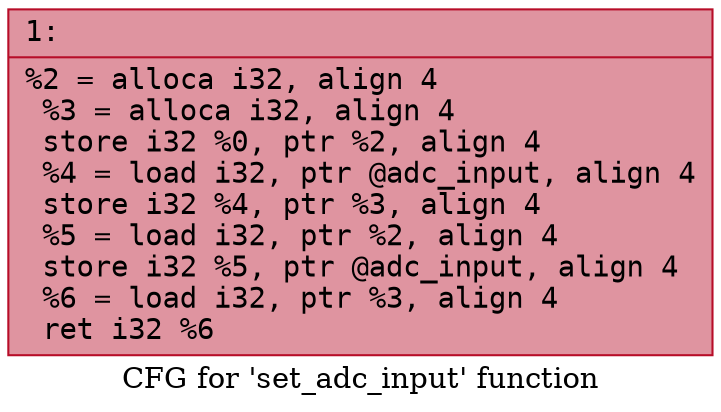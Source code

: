 digraph "CFG for 'set_adc_input' function" {
	label="CFG for 'set_adc_input' function";

	Node0x6000031faa30 [shape=record,color="#b70d28ff", style=filled, fillcolor="#b70d2870" fontname="Courier",label="{1:\l|  %2 = alloca i32, align 4\l  %3 = alloca i32, align 4\l  store i32 %0, ptr %2, align 4\l  %4 = load i32, ptr @adc_input, align 4\l  store i32 %4, ptr %3, align 4\l  %5 = load i32, ptr %2, align 4\l  store i32 %5, ptr @adc_input, align 4\l  %6 = load i32, ptr %3, align 4\l  ret i32 %6\l}"];
}
